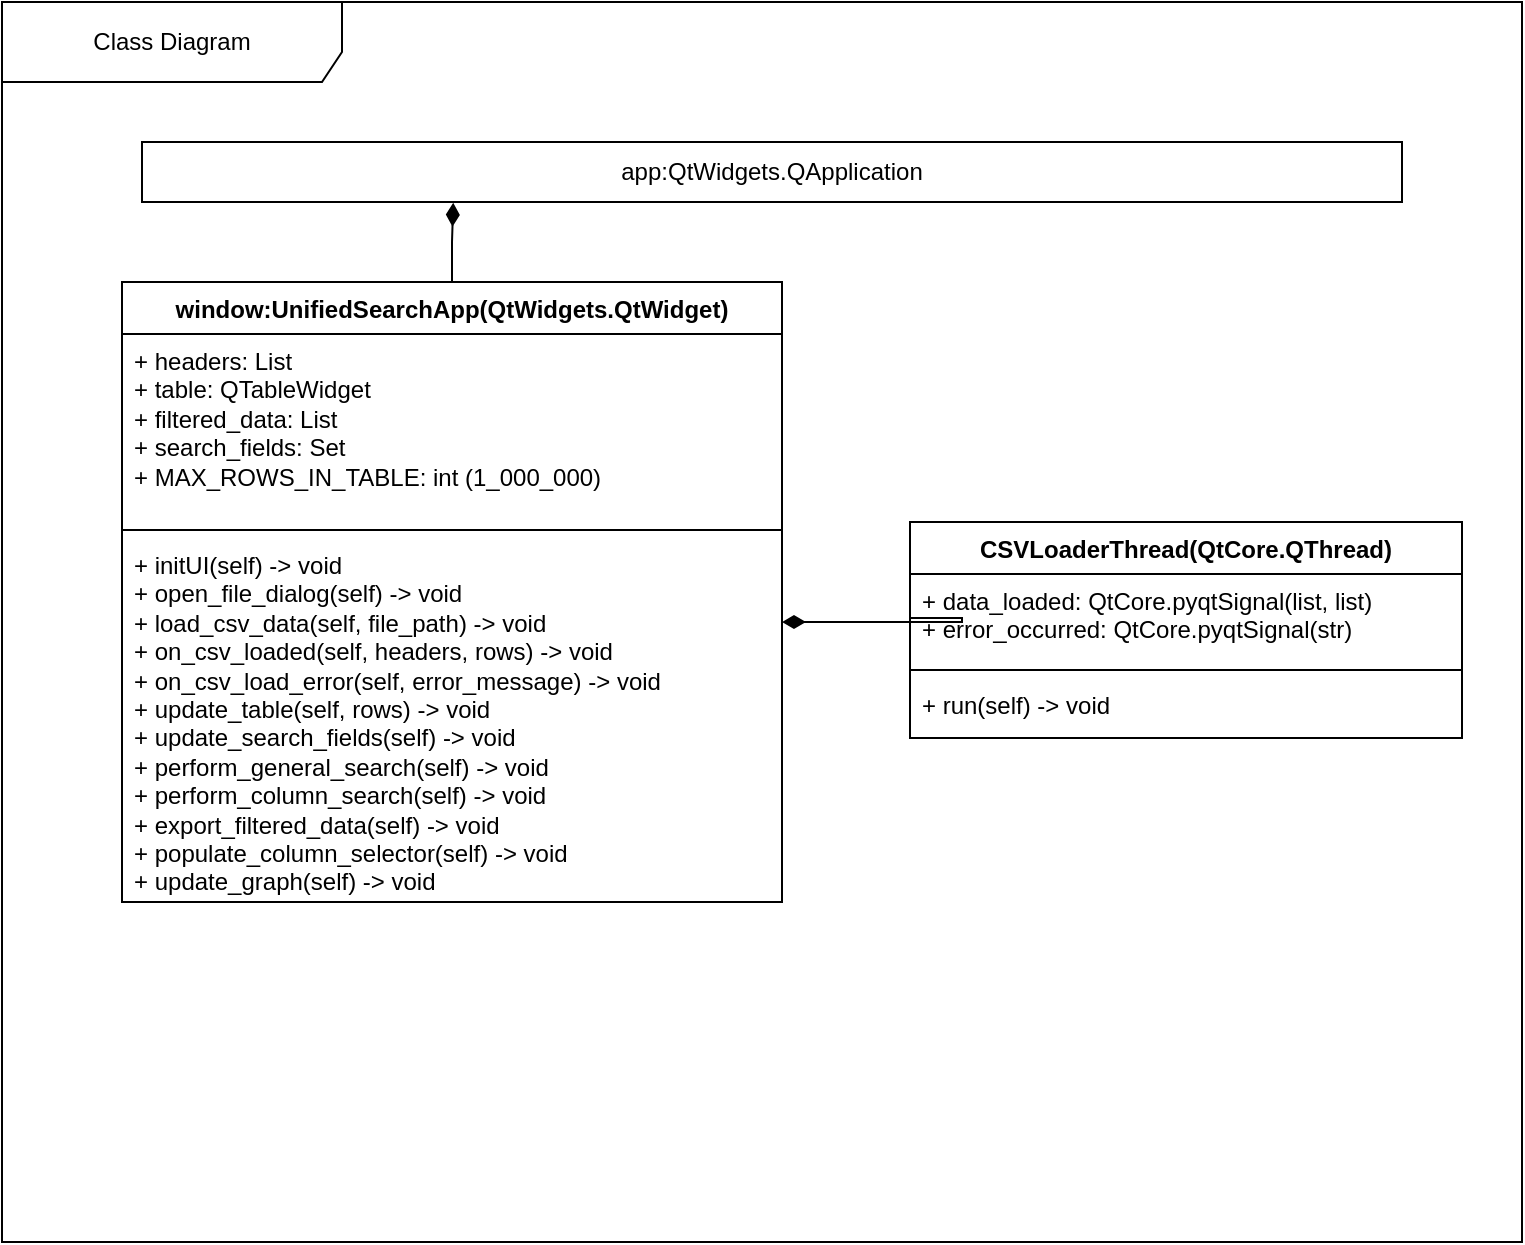 <mxfile version="24.6.4" type="device">
  <diagram id="C5RBs43oDa-KdzZeNtuy" name="Page-1">
    <mxGraphModel dx="1340" dy="1505" grid="1" gridSize="10" guides="1" tooltips="1" connect="1" arrows="1" fold="1" page="1" pageScale="1" pageWidth="827" pageHeight="1169" math="0" shadow="0">
      <root>
        <mxCell id="WIyWlLk6GJQsqaUBKTNV-0" />
        <mxCell id="WIyWlLk6GJQsqaUBKTNV-1" parent="WIyWlLk6GJQsqaUBKTNV-0" />
        <mxCell id="siWyhBhnACyM7Weuultx-2" value="window:UnifiedSearchApp(QtWidgets.QtWidget)" style="swimlane;fontStyle=1;align=center;verticalAlign=top;childLayout=stackLayout;horizontal=1;startSize=26;horizontalStack=0;resizeParent=1;resizeParentMax=0;resizeLast=0;collapsible=1;marginBottom=0;whiteSpace=wrap;html=1;" parent="WIyWlLk6GJQsqaUBKTNV-1" vertex="1">
          <mxGeometry x="70" y="170" width="330" height="310" as="geometry" />
        </mxCell>
        <mxCell id="siWyhBhnACyM7Weuultx-3" value="&lt;div&gt;+&amp;nbsp;headers: List&lt;/div&gt;+ table: QTableWidget&lt;div&gt;+ filtered_data: List&lt;/div&gt;&lt;div&gt;+&amp;nbsp;search_fields: Set&lt;/div&gt;&lt;div&gt;&lt;div&gt;+&amp;nbsp;MAX_ROWS_IN_TABLE: int (1_000_000)&lt;/div&gt;&lt;/div&gt;" style="text;strokeColor=none;fillColor=none;align=left;verticalAlign=top;spacingLeft=4;spacingRight=4;overflow=hidden;rotatable=0;points=[[0,0.5],[1,0.5]];portConstraint=eastwest;whiteSpace=wrap;html=1;" parent="siWyhBhnACyM7Weuultx-2" vertex="1">
          <mxGeometry y="26" width="330" height="94" as="geometry" />
        </mxCell>
        <mxCell id="siWyhBhnACyM7Weuultx-4" value="" style="line;strokeWidth=1;fillColor=none;align=left;verticalAlign=middle;spacingTop=-1;spacingLeft=3;spacingRight=3;rotatable=0;labelPosition=right;points=[];portConstraint=eastwest;strokeColor=inherit;" parent="siWyhBhnACyM7Weuultx-2" vertex="1">
          <mxGeometry y="120" width="330" height="8" as="geometry" />
        </mxCell>
        <mxCell id="siWyhBhnACyM7Weuultx-5" value="&lt;div&gt;+ initUI(self) -&amp;gt; void&lt;/div&gt;&lt;div&gt;+&amp;nbsp;open_file_dialog(self) -&amp;gt; void&lt;/div&gt;&lt;div&gt;+&amp;nbsp;load_csv_data(self, file_path)&amp;nbsp;-&amp;gt; void&lt;br&gt;+&amp;nbsp;on_csv_loaded(self, headers, rows) -&amp;gt; void&lt;/div&gt;&lt;div&gt;+ on_csv_load_error(self, error_message)&lt;span style=&quot;background-color: initial;&quot;&gt;&amp;nbsp;&lt;/span&gt;&lt;span style=&quot;background-color: initial;&quot;&gt;-&amp;gt; void&lt;/span&gt;&lt;/div&gt;&lt;div&gt;+&amp;nbsp;update_table(self, rows) -&amp;gt; void&lt;/div&gt;&lt;div&gt;+&amp;nbsp;update_search_fields(self)&lt;span style=&quot;background-color: initial;&quot;&gt;&amp;nbsp;&lt;/span&gt;&lt;span style=&quot;background-color: initial;&quot;&gt;-&amp;gt; void&lt;/span&gt;&lt;/div&gt;&lt;div&gt;+&amp;nbsp;perform_general_search(self)&lt;span style=&quot;background-color: initial;&quot;&gt;&amp;nbsp;&lt;/span&gt;&lt;span style=&quot;background-color: initial;&quot;&gt;-&amp;gt; void&lt;/span&gt;&lt;/div&gt;&lt;div&gt;+&amp;nbsp;perform_column_search(self)&lt;span style=&quot;background-color: initial;&quot;&gt;&amp;nbsp;&lt;/span&gt;&lt;span style=&quot;background-color: initial;&quot;&gt;-&amp;gt; void&lt;/span&gt;&lt;/div&gt;&lt;div&gt;+ export_filtered_data(self)&lt;span style=&quot;background-color: initial;&quot;&gt;&amp;nbsp;&lt;/span&gt;&lt;span style=&quot;background-color: initial;&quot;&gt;-&amp;gt; void&lt;/span&gt;&lt;br&gt;&lt;/div&gt;&lt;div&gt;+&amp;nbsp;populate_column_selector(self)&lt;span style=&quot;background-color: initial;&quot;&gt;&amp;nbsp;&lt;/span&gt;&lt;span style=&quot;background-color: initial;&quot;&gt;-&amp;gt; void&lt;/span&gt;&lt;/div&gt;&lt;div&gt;+&amp;nbsp;update_graph(self)&lt;span style=&quot;background-color: initial;&quot;&gt;&amp;nbsp;&lt;/span&gt;&lt;span style=&quot;background-color: initial;&quot;&gt;-&amp;gt; void&lt;/span&gt;&lt;/div&gt;&lt;div&gt;&lt;br&gt;&lt;/div&gt;" style="text;strokeColor=none;fillColor=none;align=left;verticalAlign=top;spacingLeft=4;spacingRight=4;overflow=hidden;rotatable=0;points=[[0,0.5],[1,0.5]];portConstraint=eastwest;whiteSpace=wrap;html=1;labelBackgroundColor=none;" parent="siWyhBhnACyM7Weuultx-2" vertex="1">
          <mxGeometry y="128" width="330" height="182" as="geometry" />
        </mxCell>
        <mxCell id="siWyhBhnACyM7Weuultx-11" value="app:QtWidgets.QApplication" style="rounded=0;whiteSpace=wrap;html=1;" parent="WIyWlLk6GJQsqaUBKTNV-1" vertex="1">
          <mxGeometry x="80" y="100" width="630" height="30" as="geometry" />
        </mxCell>
        <mxCell id="siWyhBhnACyM7Weuultx-32" style="edgeStyle=orthogonalEdgeStyle;rounded=0;orthogonalLoop=1;jettySize=auto;html=1;entryX=0.247;entryY=1.012;entryDx=0;entryDy=0;entryPerimeter=0;endArrow=diamondThin;endFill=1;strokeWidth=1;endSize=9;startSize=9;" parent="WIyWlLk6GJQsqaUBKTNV-1" source="siWyhBhnACyM7Weuultx-2" target="siWyhBhnACyM7Weuultx-11" edge="1">
          <mxGeometry relative="1" as="geometry" />
        </mxCell>
        <mxCell id="9oIM4pWAW8G10rMaeugF-0" value="CSVLoaderThread(QtCore.QThread)" style="swimlane;fontStyle=1;align=center;verticalAlign=top;childLayout=stackLayout;horizontal=1;startSize=26;horizontalStack=0;resizeParent=1;resizeParentMax=0;resizeLast=0;collapsible=1;marginBottom=0;whiteSpace=wrap;html=1;" parent="WIyWlLk6GJQsqaUBKTNV-1" vertex="1">
          <mxGeometry x="464" y="290" width="276" height="108" as="geometry" />
        </mxCell>
        <mxCell id="9oIM4pWAW8G10rMaeugF-1" value="&lt;div&gt;+&amp;nbsp;data_loaded: QtCore.pyqtSignal(list, list)&lt;/div&gt;&lt;div&gt;+&amp;nbsp;error_occurred: QtCore.pyqtSignal(str)&lt;/div&gt;" style="text;strokeColor=none;fillColor=none;align=left;verticalAlign=top;spacingLeft=4;spacingRight=4;overflow=hidden;rotatable=0;points=[[0,0.5],[1,0.5]];portConstraint=eastwest;whiteSpace=wrap;html=1;" parent="9oIM4pWAW8G10rMaeugF-0" vertex="1">
          <mxGeometry y="26" width="276" height="44" as="geometry" />
        </mxCell>
        <mxCell id="9oIM4pWAW8G10rMaeugF-2" value="" style="line;strokeWidth=1;fillColor=none;align=left;verticalAlign=middle;spacingTop=-1;spacingLeft=3;spacingRight=3;rotatable=0;labelPosition=right;points=[];portConstraint=eastwest;strokeColor=inherit;" parent="9oIM4pWAW8G10rMaeugF-0" vertex="1">
          <mxGeometry y="70" width="276" height="8" as="geometry" />
        </mxCell>
        <mxCell id="9oIM4pWAW8G10rMaeugF-3" value="&lt;div&gt;+ run(self) -&amp;gt; void&lt;br&gt;&lt;/div&gt;" style="text;strokeColor=none;fillColor=none;align=left;verticalAlign=top;spacingLeft=4;spacingRight=4;overflow=hidden;rotatable=0;points=[[0,0.5],[1,0.5]];portConstraint=eastwest;whiteSpace=wrap;html=1;labelBackgroundColor=none;" parent="9oIM4pWAW8G10rMaeugF-0" vertex="1">
          <mxGeometry y="78" width="276" height="30" as="geometry" />
        </mxCell>
        <mxCell id="9oIM4pWAW8G10rMaeugF-4" style="edgeStyle=orthogonalEdgeStyle;rounded=0;orthogonalLoop=1;jettySize=auto;html=1;endArrow=none;endFill=0;startArrow=diamondThin;startFill=1;startSize=9;endSize=9;entryX=0;entryY=0.5;entryDx=0;entryDy=0;" parent="WIyWlLk6GJQsqaUBKTNV-1" source="siWyhBhnACyM7Weuultx-5" target="9oIM4pWAW8G10rMaeugF-1" edge="1">
          <mxGeometry relative="1" as="geometry">
            <Array as="points">
              <mxPoint x="490" y="340" />
            </Array>
          </mxGeometry>
        </mxCell>
        <mxCell id="BzQdtAG6_rJSapa_OiuB-4" value="Class Diagram" style="shape=umlFrame;whiteSpace=wrap;html=1;pointerEvents=0;width=170;height=40;" vertex="1" parent="WIyWlLk6GJQsqaUBKTNV-1">
          <mxGeometry x="10" y="30" width="760" height="620" as="geometry" />
        </mxCell>
      </root>
    </mxGraphModel>
  </diagram>
</mxfile>
